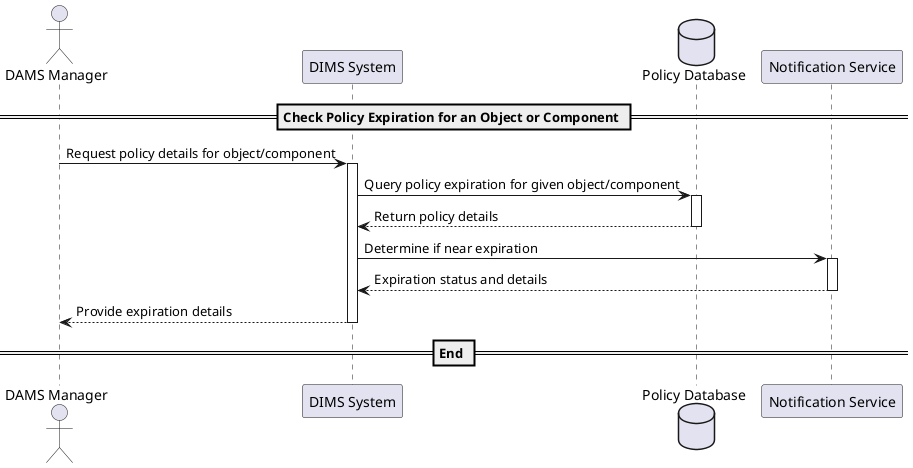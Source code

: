 @startuml
actor DAMSManager as "DAMS Manager"
participant DIMS as "DIMS System"
database PolicyDB as "Policy Database"
participant NotificationService as "Notification Service"

== Check Policy Expiration for an Object or Component ==

DAMSManager -> DIMS : Request policy details for object/component
activate DIMS

DIMS -> PolicyDB : Query policy expiration for given object/component
activate PolicyDB

PolicyDB --> DIMS : Return policy details
deactivate PolicyDB

DIMS -> NotificationService: Determine if near expiration
activate NotificationService

NotificationService --> DIMS : Expiration status and details
deactivate NotificationService

DIMS --> DAMSManager : Provide expiration details
deactivate DIMS

== End ==

@enduml